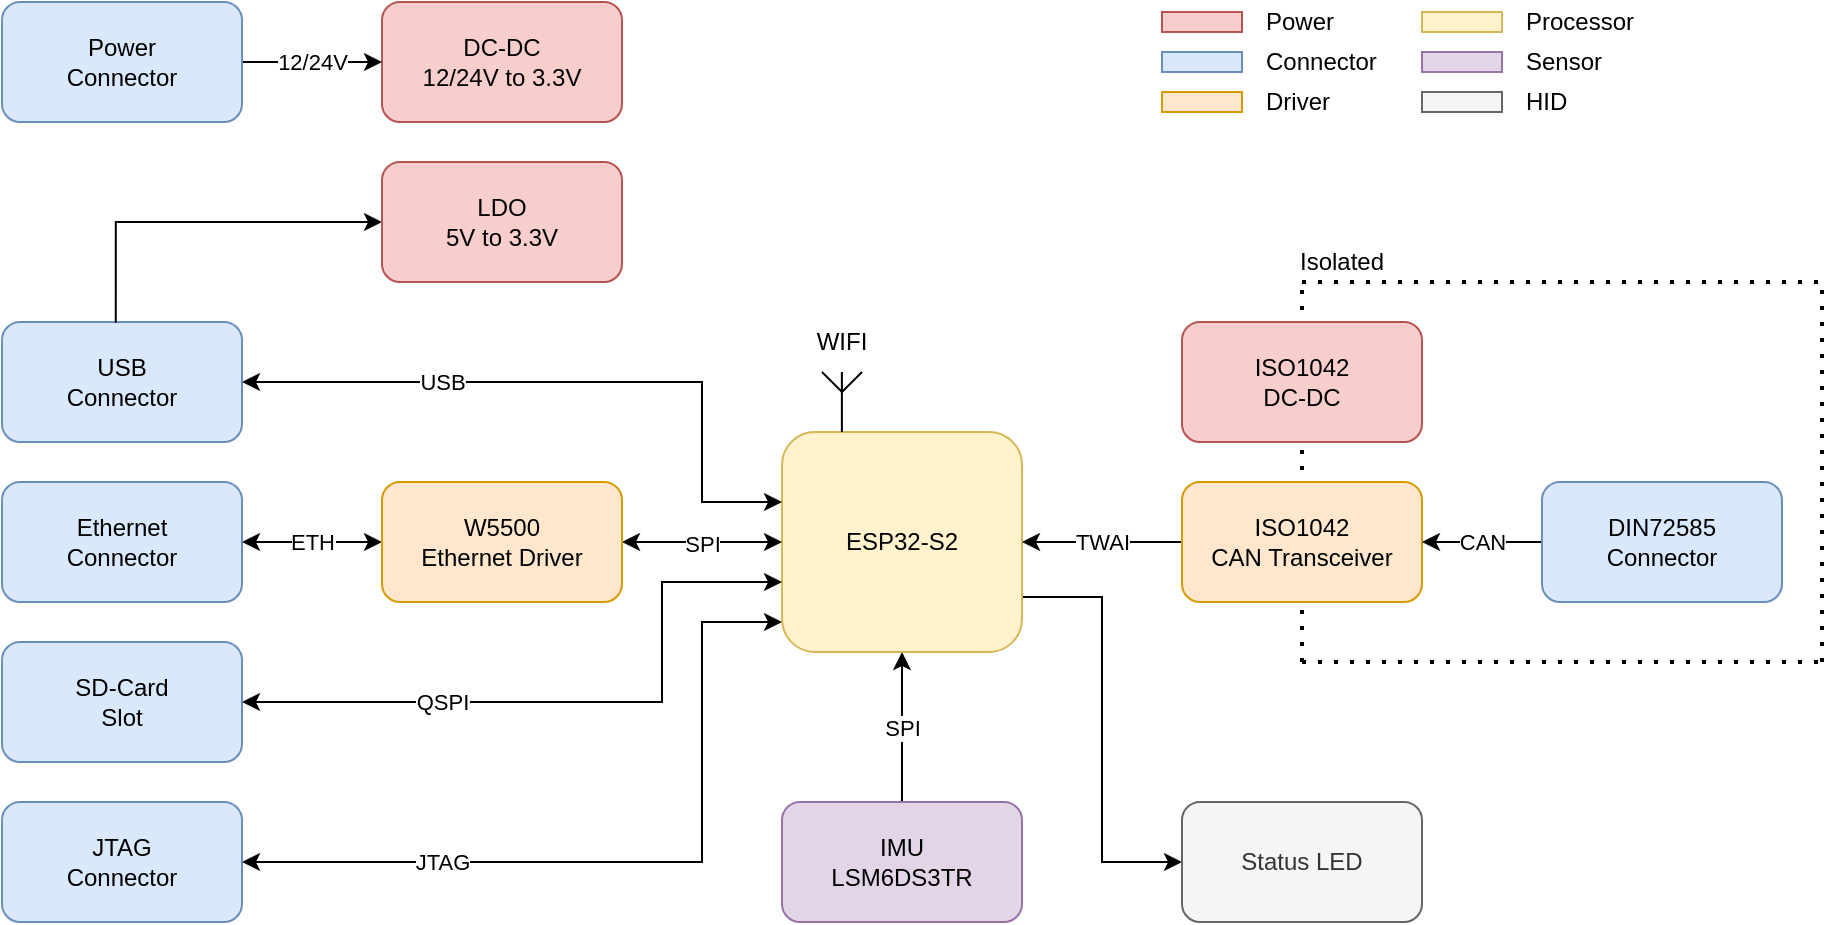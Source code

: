 <mxfile version="15.3.8" type="github">
  <diagram id="efnQxXfEBxXpbUYj1lGG" name="Page-1">
    <mxGraphModel dx="1718" dy="935" grid="1" gridSize="10" guides="1" tooltips="1" connect="1" arrows="1" fold="1" page="1" pageScale="1" pageWidth="850" pageHeight="1100" math="0" shadow="0">
      <root>
        <mxCell id="0" />
        <mxCell id="1" parent="0" />
        <mxCell id="H4YTOPenemWSvNGpPT6h-30" value="" style="endArrow=none;dashed=1;html=1;dashPattern=1 3;strokeWidth=2;" edge="1" parent="1">
          <mxGeometry width="50" height="50" relative="1" as="geometry">
            <mxPoint x="710" y="520" as="sourcePoint" />
            <mxPoint x="710" y="330" as="targetPoint" />
          </mxGeometry>
        </mxCell>
        <mxCell id="H4YTOPenemWSvNGpPT6h-17" value="SPI" style="edgeStyle=orthogonalEdgeStyle;rounded=0;orthogonalLoop=1;jettySize=auto;html=1;exitX=0.5;exitY=1;exitDx=0;exitDy=0;entryX=0.5;entryY=0;entryDx=0;entryDy=0;startArrow=classic;startFill=1;endArrow=none;endFill=0;" edge="1" parent="1" source="H4YTOPenemWSvNGpPT6h-1" target="H4YTOPenemWSvNGpPT6h-16">
          <mxGeometry relative="1" as="geometry" />
        </mxCell>
        <mxCell id="H4YTOPenemWSvNGpPT6h-49" style="edgeStyle=orthogonalEdgeStyle;rounded=0;orthogonalLoop=1;jettySize=auto;html=1;exitX=1;exitY=0.75;exitDx=0;exitDy=0;entryX=0;entryY=0.5;entryDx=0;entryDy=0;startArrow=none;startFill=0;endArrow=classic;endFill=1;" edge="1" parent="1" source="H4YTOPenemWSvNGpPT6h-1" target="H4YTOPenemWSvNGpPT6h-38">
          <mxGeometry relative="1" as="geometry" />
        </mxCell>
        <mxCell id="H4YTOPenemWSvNGpPT6h-1" value="ESP32-S2" style="rounded=1;whiteSpace=wrap;html=1;fillColor=#fff2cc;strokeColor=#d6b656;" vertex="1" parent="1">
          <mxGeometry x="450" y="405" width="120" height="110" as="geometry" />
        </mxCell>
        <mxCell id="H4YTOPenemWSvNGpPT6h-18" value="TWAI" style="edgeStyle=orthogonalEdgeStyle;rounded=0;orthogonalLoop=1;jettySize=auto;html=1;exitX=0;exitY=0.5;exitDx=0;exitDy=0;entryX=1;entryY=0.5;entryDx=0;entryDy=0;startArrow=none;startFill=0;endArrow=classic;endFill=1;" edge="1" parent="1" source="H4YTOPenemWSvNGpPT6h-2" target="H4YTOPenemWSvNGpPT6h-1">
          <mxGeometry relative="1" as="geometry" />
        </mxCell>
        <mxCell id="H4YTOPenemWSvNGpPT6h-2" value="ISO1042&lt;br&gt;CAN Transceiver" style="rounded=1;whiteSpace=wrap;html=1;fillColor=#ffe6cc;strokeColor=#d79b00;" vertex="1" parent="1">
          <mxGeometry x="650" y="430" width="120" height="60" as="geometry" />
        </mxCell>
        <mxCell id="H4YTOPenemWSvNGpPT6h-46" value="QSPI" style="edgeStyle=orthogonalEdgeStyle;rounded=0;orthogonalLoop=1;jettySize=auto;html=1;exitX=1;exitY=0.5;exitDx=0;exitDy=0;startArrow=classic;startFill=1;endArrow=classic;endFill=1;" edge="1" parent="1" source="H4YTOPenemWSvNGpPT6h-3">
          <mxGeometry x="-0.394" relative="1" as="geometry">
            <mxPoint x="450" y="480" as="targetPoint" />
            <Array as="points">
              <mxPoint x="390" y="540" />
              <mxPoint x="390" y="480" />
            </Array>
            <mxPoint as="offset" />
          </mxGeometry>
        </mxCell>
        <mxCell id="H4YTOPenemWSvNGpPT6h-3" value="SD-Card&lt;br&gt;Slot" style="rounded=1;whiteSpace=wrap;html=1;fillColor=#dae8fc;strokeColor=#6c8ebf;" vertex="1" parent="1">
          <mxGeometry x="60" y="510" width="120" height="60" as="geometry" />
        </mxCell>
        <mxCell id="H4YTOPenemWSvNGpPT6h-13" value="SPI" style="edgeStyle=orthogonalEdgeStyle;rounded=0;orthogonalLoop=1;jettySize=auto;html=1;exitX=1;exitY=0.5;exitDx=0;exitDy=0;startArrow=classic;startFill=1;" edge="1" parent="1" source="H4YTOPenemWSvNGpPT6h-7">
          <mxGeometry relative="1" as="geometry">
            <mxPoint x="450" y="460" as="targetPoint" />
          </mxGeometry>
        </mxCell>
        <mxCell id="H4YTOPenemWSvNGpPT6h-20" value="ETH" style="edgeStyle=orthogonalEdgeStyle;rounded=0;orthogonalLoop=1;jettySize=auto;html=1;exitX=0;exitY=0.5;exitDx=0;exitDy=0;entryX=1;entryY=0.5;entryDx=0;entryDy=0;startArrow=classic;startFill=1;endArrow=classic;endFill=1;" edge="1" parent="1" source="H4YTOPenemWSvNGpPT6h-7" target="H4YTOPenemWSvNGpPT6h-19">
          <mxGeometry relative="1" as="geometry" />
        </mxCell>
        <mxCell id="H4YTOPenemWSvNGpPT6h-7" value="W5500&lt;br&gt;Ethernet Driver" style="rounded=1;whiteSpace=wrap;html=1;fillColor=#ffe6cc;strokeColor=#d79b00;" vertex="1" parent="1">
          <mxGeometry x="250" y="430" width="120" height="60" as="geometry" />
        </mxCell>
        <mxCell id="H4YTOPenemWSvNGpPT6h-8" value="DC-DC&lt;br&gt;12/24V to 3.3V" style="rounded=1;whiteSpace=wrap;html=1;fillColor=#f8cecc;strokeColor=#b85450;" vertex="1" parent="1">
          <mxGeometry x="250" y="190" width="120" height="60" as="geometry" />
        </mxCell>
        <mxCell id="H4YTOPenemWSvNGpPT6h-10" value="ISO1042&lt;br&gt;DC-DC" style="rounded=1;whiteSpace=wrap;html=1;fillColor=#f8cecc;strokeColor=#b85450;" vertex="1" parent="1">
          <mxGeometry x="650" y="350" width="120" height="60" as="geometry" />
        </mxCell>
        <mxCell id="H4YTOPenemWSvNGpPT6h-12" value="USB" style="edgeStyle=orthogonalEdgeStyle;rounded=0;orthogonalLoop=1;jettySize=auto;html=1;exitX=1;exitY=0.5;exitDx=0;exitDy=0;startArrow=classic;startFill=1;" edge="1" parent="1" source="H4YTOPenemWSvNGpPT6h-11">
          <mxGeometry x="-0.394" relative="1" as="geometry">
            <mxPoint x="450" y="440" as="targetPoint" />
            <Array as="points">
              <mxPoint x="410" y="380" />
              <mxPoint x="410" y="440" />
            </Array>
            <mxPoint as="offset" />
          </mxGeometry>
        </mxCell>
        <mxCell id="H4YTOPenemWSvNGpPT6h-11" value="USB&lt;br&gt;Connector" style="rounded=1;whiteSpace=wrap;html=1;fillColor=#dae8fc;strokeColor=#6c8ebf;" vertex="1" parent="1">
          <mxGeometry x="60" y="350" width="120" height="60" as="geometry" />
        </mxCell>
        <mxCell id="H4YTOPenemWSvNGpPT6h-16" value="IMU&lt;br&gt;LSM6DS3TR" style="rounded=1;whiteSpace=wrap;html=1;fillColor=#e1d5e7;strokeColor=#9673a6;" vertex="1" parent="1">
          <mxGeometry x="450" y="590" width="120" height="60" as="geometry" />
        </mxCell>
        <mxCell id="H4YTOPenemWSvNGpPT6h-19" value="Ethernet&lt;br&gt;Connector" style="rounded=1;whiteSpace=wrap;html=1;fillColor=#dae8fc;strokeColor=#6c8ebf;" vertex="1" parent="1">
          <mxGeometry x="60" y="430" width="120" height="60" as="geometry" />
        </mxCell>
        <mxCell id="H4YTOPenemWSvNGpPT6h-24" value="" style="endArrow=none;html=1;" edge="1" parent="1">
          <mxGeometry width="50" height="50" relative="1" as="geometry">
            <mxPoint x="479.94" y="405" as="sourcePoint" />
            <mxPoint x="479.94" y="375" as="targetPoint" />
          </mxGeometry>
        </mxCell>
        <mxCell id="H4YTOPenemWSvNGpPT6h-25" value="" style="endArrow=none;html=1;" edge="1" parent="1">
          <mxGeometry width="50" height="50" relative="1" as="geometry">
            <mxPoint x="480" y="385" as="sourcePoint" />
            <mxPoint x="490" y="375" as="targetPoint" />
          </mxGeometry>
        </mxCell>
        <mxCell id="H4YTOPenemWSvNGpPT6h-26" value="" style="endArrow=none;html=1;" edge="1" parent="1">
          <mxGeometry width="50" height="50" relative="1" as="geometry">
            <mxPoint x="480" y="385" as="sourcePoint" />
            <mxPoint x="470" y="375" as="targetPoint" />
            <Array as="points" />
          </mxGeometry>
        </mxCell>
        <mxCell id="H4YTOPenemWSvNGpPT6h-27" value="WIFI" style="text;html=1;strokeColor=none;fillColor=none;align=center;verticalAlign=middle;whiteSpace=wrap;rounded=0;" vertex="1" parent="1">
          <mxGeometry x="460" y="350" width="40" height="20" as="geometry" />
        </mxCell>
        <mxCell id="H4YTOPenemWSvNGpPT6h-29" value="CAN" style="edgeStyle=orthogonalEdgeStyle;rounded=0;orthogonalLoop=1;jettySize=auto;html=1;exitX=0;exitY=0.5;exitDx=0;exitDy=0;entryX=1;entryY=0.5;entryDx=0;entryDy=0;startArrow=none;startFill=0;endArrow=classic;endFill=1;" edge="1" parent="1" source="H4YTOPenemWSvNGpPT6h-28" target="H4YTOPenemWSvNGpPT6h-2">
          <mxGeometry relative="1" as="geometry" />
        </mxCell>
        <mxCell id="H4YTOPenemWSvNGpPT6h-28" value="DIN72585&lt;br&gt;Connector" style="rounded=1;whiteSpace=wrap;html=1;fillColor=#dae8fc;strokeColor=#6c8ebf;" vertex="1" parent="1">
          <mxGeometry x="830" y="430" width="120" height="60" as="geometry" />
        </mxCell>
        <mxCell id="H4YTOPenemWSvNGpPT6h-31" value="" style="endArrow=none;dashed=1;html=1;dashPattern=1 3;strokeWidth=2;" edge="1" parent="1">
          <mxGeometry width="50" height="50" relative="1" as="geometry">
            <mxPoint x="710" y="520" as="sourcePoint" />
            <mxPoint x="970" y="520" as="targetPoint" />
          </mxGeometry>
        </mxCell>
        <mxCell id="H4YTOPenemWSvNGpPT6h-32" value="" style="endArrow=none;dashed=1;html=1;dashPattern=1 3;strokeWidth=2;" edge="1" parent="1">
          <mxGeometry width="50" height="50" relative="1" as="geometry">
            <mxPoint x="710" y="330" as="sourcePoint" />
            <mxPoint x="970" y="330" as="targetPoint" />
          </mxGeometry>
        </mxCell>
        <mxCell id="H4YTOPenemWSvNGpPT6h-33" value="" style="endArrow=none;dashed=1;html=1;dashPattern=1 3;strokeWidth=2;" edge="1" parent="1">
          <mxGeometry width="50" height="50" relative="1" as="geometry">
            <mxPoint x="970" y="520" as="sourcePoint" />
            <mxPoint x="970" y="330" as="targetPoint" />
          </mxGeometry>
        </mxCell>
        <mxCell id="H4YTOPenemWSvNGpPT6h-34" value="Isolated" style="text;html=1;strokeColor=none;fillColor=none;align=center;verticalAlign=middle;whiteSpace=wrap;rounded=0;" vertex="1" parent="1">
          <mxGeometry x="710" y="310" width="40" height="20" as="geometry" />
        </mxCell>
        <mxCell id="H4YTOPenemWSvNGpPT6h-37" value="12/24V" style="edgeStyle=orthogonalEdgeStyle;rounded=0;orthogonalLoop=1;jettySize=auto;html=1;exitX=1;exitY=0.5;exitDx=0;exitDy=0;entryX=0;entryY=0.5;entryDx=0;entryDy=0;startArrow=none;startFill=0;endArrow=classic;endFill=1;" edge="1" parent="1" source="H4YTOPenemWSvNGpPT6h-35" target="H4YTOPenemWSvNGpPT6h-8">
          <mxGeometry relative="1" as="geometry" />
        </mxCell>
        <mxCell id="H4YTOPenemWSvNGpPT6h-35" value="Power&lt;br&gt;Connector" style="rounded=1;whiteSpace=wrap;html=1;fillColor=#dae8fc;strokeColor=#6c8ebf;" vertex="1" parent="1">
          <mxGeometry x="60" y="190" width="120" height="60" as="geometry" />
        </mxCell>
        <mxCell id="H4YTOPenemWSvNGpPT6h-38" value="Status LED" style="rounded=1;whiteSpace=wrap;html=1;fillColor=#f5f5f5;strokeColor=#666666;fontColor=#333333;" vertex="1" parent="1">
          <mxGeometry x="650" y="590" width="120" height="60" as="geometry" />
        </mxCell>
        <mxCell id="H4YTOPenemWSvNGpPT6h-47" value="JTAG" style="edgeStyle=orthogonalEdgeStyle;rounded=0;orthogonalLoop=1;jettySize=auto;html=1;exitX=1;exitY=0.5;exitDx=0;exitDy=0;startArrow=classic;startFill=1;endArrow=classic;endFill=1;" edge="1" parent="1" source="H4YTOPenemWSvNGpPT6h-40">
          <mxGeometry x="-0.487" relative="1" as="geometry">
            <mxPoint x="450" y="500" as="targetPoint" />
            <Array as="points">
              <mxPoint x="410" y="620" />
              <mxPoint x="410" y="500" />
            </Array>
            <mxPoint as="offset" />
          </mxGeometry>
        </mxCell>
        <mxCell id="H4YTOPenemWSvNGpPT6h-40" value="JTAG&lt;br&gt;Connector" style="rounded=1;whiteSpace=wrap;html=1;fillColor=#dae8fc;strokeColor=#6c8ebf;" vertex="1" parent="1">
          <mxGeometry x="60" y="590" width="120" height="60" as="geometry" />
        </mxCell>
        <mxCell id="H4YTOPenemWSvNGpPT6h-44" style="edgeStyle=orthogonalEdgeStyle;rounded=0;orthogonalLoop=1;jettySize=auto;html=1;exitX=0;exitY=0.5;exitDx=0;exitDy=0;entryX=0.474;entryY=0.007;entryDx=0;entryDy=0;entryPerimeter=0;startArrow=classic;startFill=1;endArrow=none;endFill=0;" edge="1" parent="1" source="H4YTOPenemWSvNGpPT6h-43" target="H4YTOPenemWSvNGpPT6h-11">
          <mxGeometry relative="1" as="geometry" />
        </mxCell>
        <mxCell id="H4YTOPenemWSvNGpPT6h-43" value="LDO&lt;br&gt;5V to 3.3V" style="rounded=1;whiteSpace=wrap;html=1;fillColor=#f8cecc;strokeColor=#b85450;" vertex="1" parent="1">
          <mxGeometry x="250" y="270" width="120" height="60" as="geometry" />
        </mxCell>
        <mxCell id="H4YTOPenemWSvNGpPT6h-50" value="" style="rounded=0;whiteSpace=wrap;html=1;fillColor=#dae8fc;strokeColor=#6c8ebf;" vertex="1" parent="1">
          <mxGeometry x="640" y="215" width="40" height="10" as="geometry" />
        </mxCell>
        <mxCell id="H4YTOPenemWSvNGpPT6h-51" value="" style="rounded=0;whiteSpace=wrap;html=1;fillColor=#f8cecc;strokeColor=#b85450;" vertex="1" parent="1">
          <mxGeometry x="640" y="195" width="40" height="10" as="geometry" />
        </mxCell>
        <mxCell id="H4YTOPenemWSvNGpPT6h-52" value="" style="rounded=0;whiteSpace=wrap;html=1;fillColor=#ffe6cc;strokeColor=#d79b00;" vertex="1" parent="1">
          <mxGeometry x="640" y="235" width="40" height="10" as="geometry" />
        </mxCell>
        <mxCell id="H4YTOPenemWSvNGpPT6h-53" value="" style="rounded=0;whiteSpace=wrap;html=1;fillColor=#fff2cc;strokeColor=#d6b656;" vertex="1" parent="1">
          <mxGeometry x="770" y="195" width="40" height="10" as="geometry" />
        </mxCell>
        <mxCell id="H4YTOPenemWSvNGpPT6h-54" value="Power" style="text;html=1;strokeColor=none;fillColor=none;align=left;verticalAlign=middle;whiteSpace=wrap;rounded=0;" vertex="1" parent="1">
          <mxGeometry x="690" y="190" width="40" height="20" as="geometry" />
        </mxCell>
        <mxCell id="H4YTOPenemWSvNGpPT6h-55" value="Connector" style="text;html=1;strokeColor=none;fillColor=none;align=left;verticalAlign=middle;whiteSpace=wrap;rounded=0;" vertex="1" parent="1">
          <mxGeometry x="690" y="205" width="60" height="30" as="geometry" />
        </mxCell>
        <mxCell id="H4YTOPenemWSvNGpPT6h-56" value="Driver" style="text;html=1;strokeColor=none;fillColor=none;align=left;verticalAlign=middle;whiteSpace=wrap;rounded=0;" vertex="1" parent="1">
          <mxGeometry x="690" y="230" width="40" height="20" as="geometry" />
        </mxCell>
        <mxCell id="H4YTOPenemWSvNGpPT6h-58" value="" style="rounded=0;whiteSpace=wrap;html=1;fillColor=#e1d5e7;strokeColor=#9673a6;" vertex="1" parent="1">
          <mxGeometry x="770" y="215" width="40" height="10" as="geometry" />
        </mxCell>
        <mxCell id="H4YTOPenemWSvNGpPT6h-59" value="" style="rounded=0;whiteSpace=wrap;html=1;fillColor=#f5f5f5;strokeColor=#666666;fontColor=#333333;" vertex="1" parent="1">
          <mxGeometry x="770" y="235" width="40" height="10" as="geometry" />
        </mxCell>
        <mxCell id="H4YTOPenemWSvNGpPT6h-60" value="Processor" style="text;html=1;strokeColor=none;fillColor=none;align=left;verticalAlign=middle;whiteSpace=wrap;rounded=0;" vertex="1" parent="1">
          <mxGeometry x="820" y="190" width="60" height="20" as="geometry" />
        </mxCell>
        <mxCell id="H4YTOPenemWSvNGpPT6h-61" value="Sensor" style="text;html=1;strokeColor=none;fillColor=none;align=left;verticalAlign=middle;whiteSpace=wrap;rounded=0;" vertex="1" parent="1">
          <mxGeometry x="820" y="210" width="40" height="20" as="geometry" />
        </mxCell>
        <mxCell id="H4YTOPenemWSvNGpPT6h-62" value="HID" style="text;html=1;strokeColor=none;fillColor=none;align=left;verticalAlign=middle;whiteSpace=wrap;rounded=0;" vertex="1" parent="1">
          <mxGeometry x="820" y="230" width="40" height="20" as="geometry" />
        </mxCell>
      </root>
    </mxGraphModel>
  </diagram>
</mxfile>
